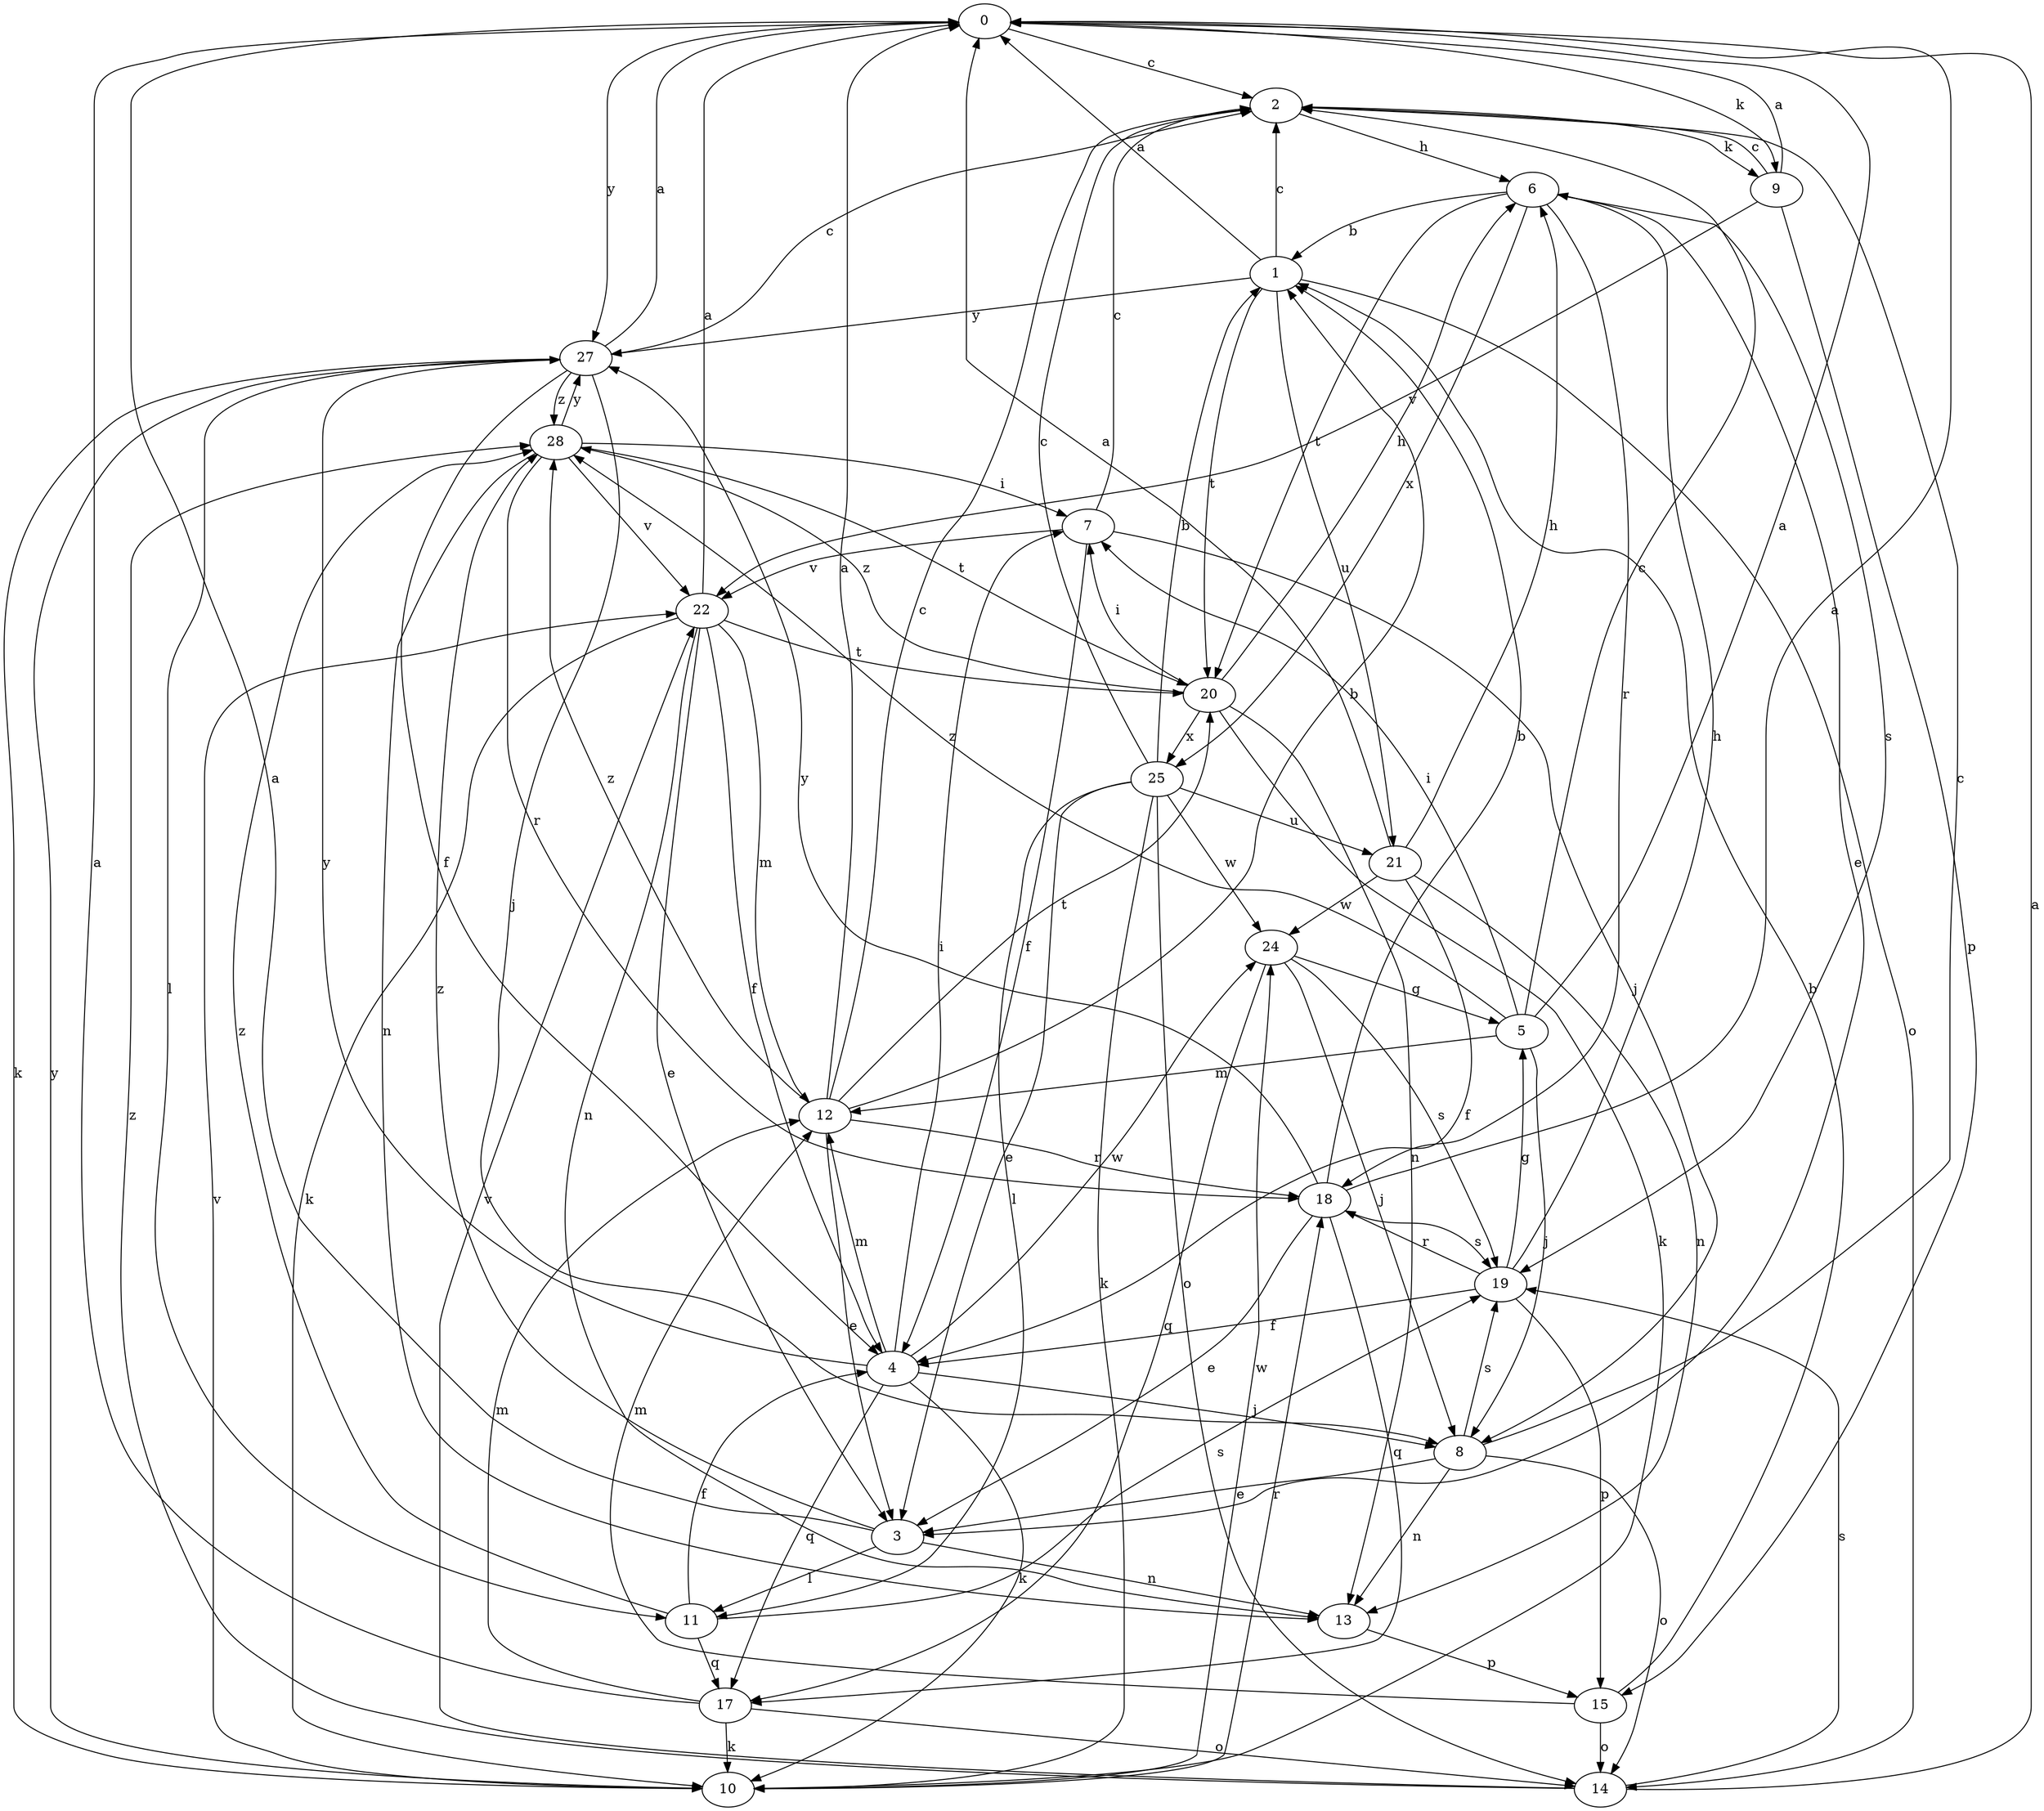 strict digraph  {
0;
1;
2;
3;
4;
5;
6;
7;
8;
9;
10;
11;
12;
13;
14;
15;
17;
18;
19;
20;
21;
22;
24;
25;
27;
28;
0 -> 2  [label=c];
0 -> 9  [label=k];
0 -> 27  [label=y];
1 -> 0  [label=a];
1 -> 2  [label=c];
1 -> 14  [label=o];
1 -> 20  [label=t];
1 -> 21  [label=u];
1 -> 27  [label=y];
2 -> 6  [label=h];
2 -> 9  [label=k];
3 -> 0  [label=a];
3 -> 11  [label=l];
3 -> 13  [label=n];
3 -> 28  [label=z];
4 -> 7  [label=i];
4 -> 8  [label=j];
4 -> 10  [label=k];
4 -> 12  [label=m];
4 -> 17  [label=q];
4 -> 24  [label=w];
4 -> 27  [label=y];
5 -> 0  [label=a];
5 -> 2  [label=c];
5 -> 7  [label=i];
5 -> 8  [label=j];
5 -> 12  [label=m];
5 -> 28  [label=z];
6 -> 1  [label=b];
6 -> 3  [label=e];
6 -> 18  [label=r];
6 -> 19  [label=s];
6 -> 20  [label=t];
6 -> 25  [label=x];
7 -> 2  [label=c];
7 -> 4  [label=f];
7 -> 8  [label=j];
7 -> 22  [label=v];
8 -> 2  [label=c];
8 -> 3  [label=e];
8 -> 13  [label=n];
8 -> 14  [label=o];
8 -> 19  [label=s];
9 -> 0  [label=a];
9 -> 2  [label=c];
9 -> 15  [label=p];
9 -> 22  [label=v];
10 -> 18  [label=r];
10 -> 22  [label=v];
10 -> 24  [label=w];
10 -> 27  [label=y];
11 -> 4  [label=f];
11 -> 17  [label=q];
11 -> 19  [label=s];
11 -> 28  [label=z];
12 -> 0  [label=a];
12 -> 1  [label=b];
12 -> 2  [label=c];
12 -> 3  [label=e];
12 -> 18  [label=r];
12 -> 20  [label=t];
12 -> 28  [label=z];
13 -> 15  [label=p];
14 -> 0  [label=a];
14 -> 19  [label=s];
14 -> 22  [label=v];
14 -> 28  [label=z];
15 -> 1  [label=b];
15 -> 12  [label=m];
15 -> 14  [label=o];
17 -> 0  [label=a];
17 -> 10  [label=k];
17 -> 12  [label=m];
17 -> 14  [label=o];
18 -> 0  [label=a];
18 -> 1  [label=b];
18 -> 3  [label=e];
18 -> 17  [label=q];
18 -> 19  [label=s];
18 -> 27  [label=y];
19 -> 4  [label=f];
19 -> 5  [label=g];
19 -> 6  [label=h];
19 -> 15  [label=p];
19 -> 18  [label=r];
20 -> 6  [label=h];
20 -> 7  [label=i];
20 -> 10  [label=k];
20 -> 13  [label=n];
20 -> 25  [label=x];
20 -> 28  [label=z];
21 -> 0  [label=a];
21 -> 4  [label=f];
21 -> 6  [label=h];
21 -> 13  [label=n];
21 -> 24  [label=w];
22 -> 0  [label=a];
22 -> 3  [label=e];
22 -> 4  [label=f];
22 -> 10  [label=k];
22 -> 12  [label=m];
22 -> 13  [label=n];
22 -> 20  [label=t];
24 -> 5  [label=g];
24 -> 8  [label=j];
24 -> 17  [label=q];
24 -> 19  [label=s];
25 -> 1  [label=b];
25 -> 2  [label=c];
25 -> 3  [label=e];
25 -> 10  [label=k];
25 -> 11  [label=l];
25 -> 14  [label=o];
25 -> 21  [label=u];
25 -> 24  [label=w];
27 -> 0  [label=a];
27 -> 2  [label=c];
27 -> 4  [label=f];
27 -> 8  [label=j];
27 -> 10  [label=k];
27 -> 11  [label=l];
27 -> 28  [label=z];
28 -> 7  [label=i];
28 -> 13  [label=n];
28 -> 18  [label=r];
28 -> 20  [label=t];
28 -> 22  [label=v];
28 -> 27  [label=y];
}
